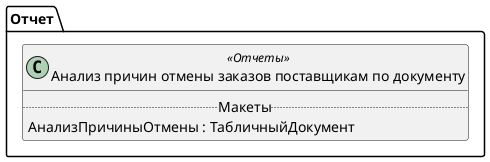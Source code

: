 ﻿@startuml АнализПричинОтменыЗаказовПоставщикамПоДокументу
'!include templates.wsd
'..\include templates.wsd
class Отчет.АнализПричинОтменыЗаказовПоставщикамПоДокументу as "Анализ причин отмены заказов поставщикам по документу" <<Отчеты>>
{
..Макеты..
АнализПричиныОтмены : ТабличныйДокумент
}
@enduml
